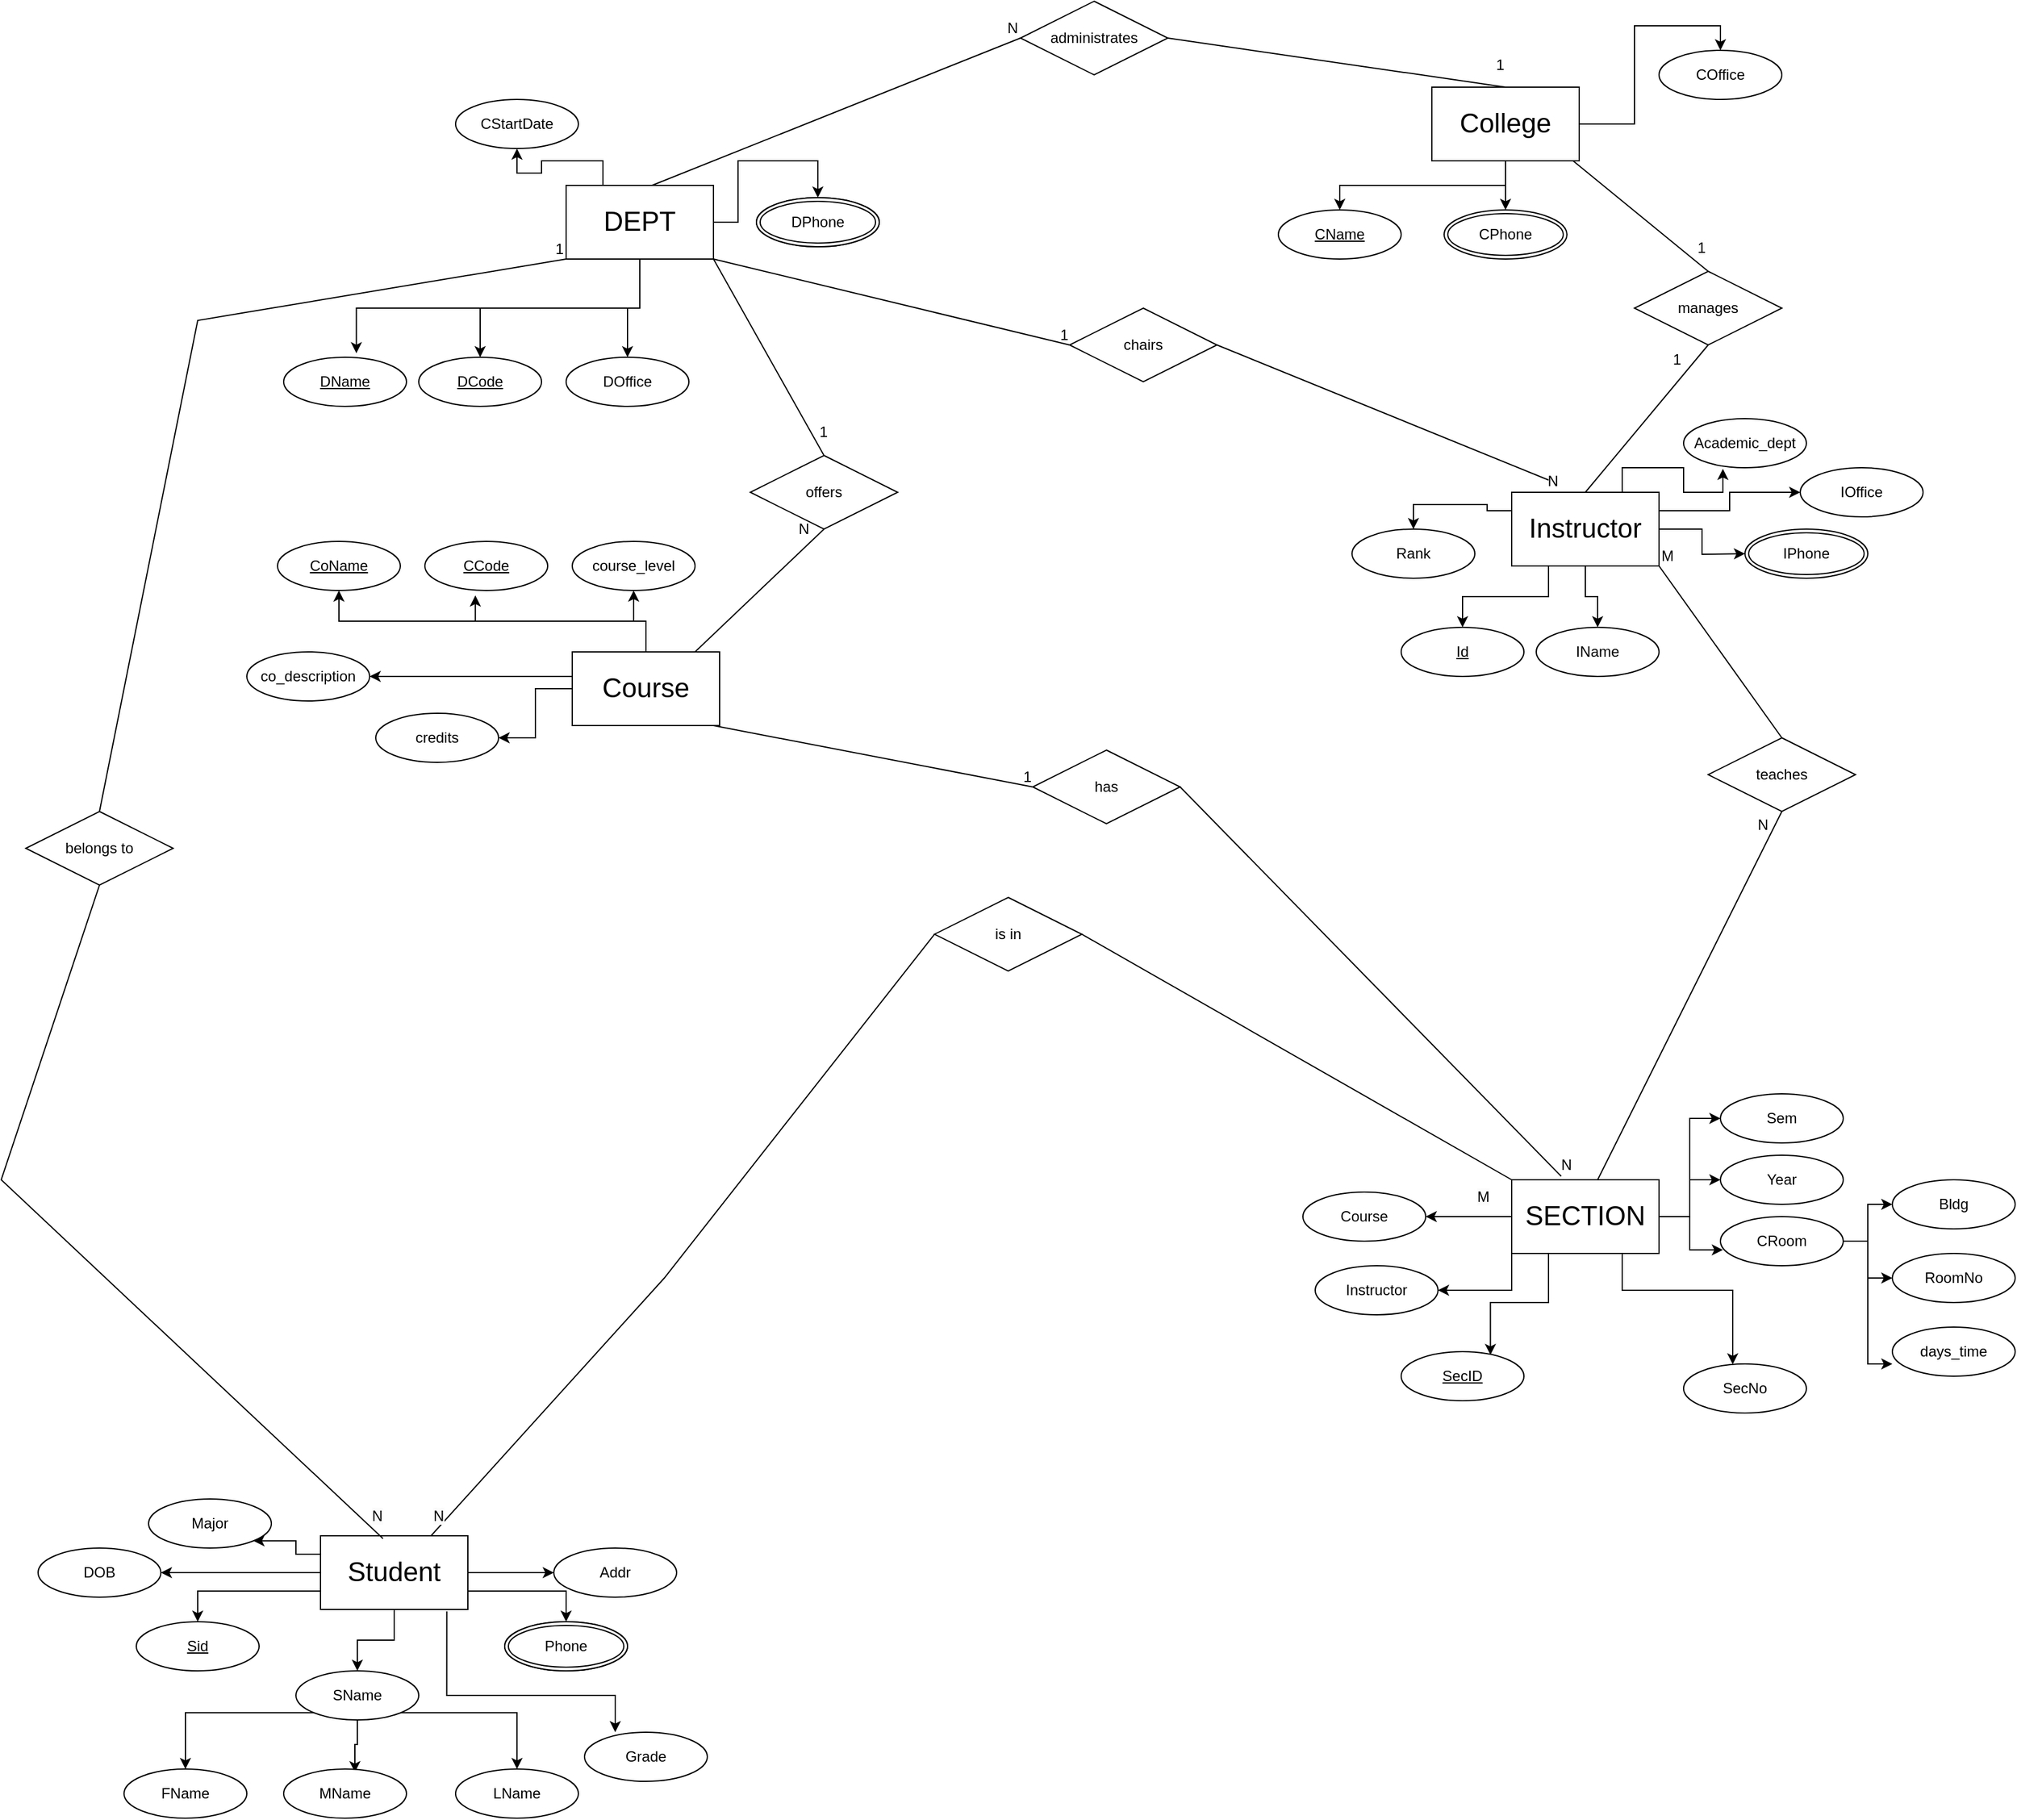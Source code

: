 <mxfile version="22.0.5" type="device">
  <diagram name="Page-1" id="1sCxNfkRgLp5GasYnqdI">
    <mxGraphModel dx="1900" dy="566" grid="1" gridSize="10" guides="1" tooltips="1" connect="1" arrows="1" fold="1" page="1" pageScale="1" pageWidth="850" pageHeight="1100" math="0" shadow="0">
      <root>
        <mxCell id="0" />
        <mxCell id="1" parent="0" />
        <mxCell id="N1AoPjTzyeSgPw1yG3DF-58" style="edgeStyle=orthogonalEdgeStyle;rounded=0;orthogonalLoop=1;jettySize=auto;html=1;exitX=0.5;exitY=1;exitDx=0;exitDy=0;entryX=0.5;entryY=0;entryDx=0;entryDy=0;" parent="1" source="N1AoPjTzyeSgPw1yG3DF-1" target="N1AoPjTzyeSgPw1yG3DF-3" edge="1">
          <mxGeometry relative="1" as="geometry" />
        </mxCell>
        <mxCell id="N1AoPjTzyeSgPw1yG3DF-59" style="edgeStyle=orthogonalEdgeStyle;rounded=0;orthogonalLoop=1;jettySize=auto;html=1;exitX=0.5;exitY=1;exitDx=0;exitDy=0;entryX=0.5;entryY=0;entryDx=0;entryDy=0;" parent="1" source="N1AoPjTzyeSgPw1yG3DF-1" target="N1AoPjTzyeSgPw1yG3DF-108" edge="1">
          <mxGeometry relative="1" as="geometry">
            <mxPoint x="1005" y="200" as="targetPoint" />
          </mxGeometry>
        </mxCell>
        <mxCell id="N1AoPjTzyeSgPw1yG3DF-61" style="edgeStyle=orthogonalEdgeStyle;rounded=0;orthogonalLoop=1;jettySize=auto;html=1;exitX=1;exitY=0.5;exitDx=0;exitDy=0;entryX=0.5;entryY=0;entryDx=0;entryDy=0;" parent="1" source="N1AoPjTzyeSgPw1yG3DF-1" target="N1AoPjTzyeSgPw1yG3DF-15" edge="1">
          <mxGeometry relative="1" as="geometry">
            <Array as="points">
              <mxPoint x="1040" y="140" />
              <mxPoint x="1040" y="60" />
              <mxPoint x="1110" y="60" />
            </Array>
          </mxGeometry>
        </mxCell>
        <mxCell id="N1AoPjTzyeSgPw1yG3DF-1" value="College" style="whiteSpace=wrap;html=1;align=center;fontSize=22;" parent="1" vertex="1">
          <mxGeometry x="875" y="110" width="120" height="60" as="geometry" />
        </mxCell>
        <mxCell id="N1AoPjTzyeSgPw1yG3DF-2" value="DOffice" style="ellipse;whiteSpace=wrap;html=1;align=center;" parent="1" vertex="1">
          <mxGeometry x="170" y="330" width="100" height="40" as="geometry" />
        </mxCell>
        <mxCell id="N1AoPjTzyeSgPw1yG3DF-3" value="CName" style="ellipse;whiteSpace=wrap;html=1;align=center;fontStyle=4;" parent="1" vertex="1">
          <mxGeometry x="750" y="210" width="100" height="40" as="geometry" />
        </mxCell>
        <mxCell id="N1AoPjTzyeSgPw1yG3DF-62" style="edgeStyle=orthogonalEdgeStyle;rounded=0;orthogonalLoop=1;jettySize=auto;html=1;exitX=0.5;exitY=1;exitDx=0;exitDy=0;entryX=0.592;entryY=-0.08;entryDx=0;entryDy=0;entryPerimeter=0;" parent="1" source="N1AoPjTzyeSgPw1yG3DF-6" target="N1AoPjTzyeSgPw1yG3DF-12" edge="1">
          <mxGeometry relative="1" as="geometry" />
        </mxCell>
        <mxCell id="N1AoPjTzyeSgPw1yG3DF-63" style="edgeStyle=orthogonalEdgeStyle;rounded=0;orthogonalLoop=1;jettySize=auto;html=1;exitX=0.5;exitY=1;exitDx=0;exitDy=0;" parent="1" source="N1AoPjTzyeSgPw1yG3DF-6" target="N1AoPjTzyeSgPw1yG3DF-13" edge="1">
          <mxGeometry relative="1" as="geometry" />
        </mxCell>
        <mxCell id="N1AoPjTzyeSgPw1yG3DF-64" style="edgeStyle=orthogonalEdgeStyle;rounded=0;orthogonalLoop=1;jettySize=auto;html=1;exitX=0.5;exitY=1;exitDx=0;exitDy=0;entryX=0.5;entryY=0;entryDx=0;entryDy=0;" parent="1" source="N1AoPjTzyeSgPw1yG3DF-6" target="N1AoPjTzyeSgPw1yG3DF-2" edge="1">
          <mxGeometry relative="1" as="geometry" />
        </mxCell>
        <mxCell id="N1AoPjTzyeSgPw1yG3DF-65" style="edgeStyle=orthogonalEdgeStyle;rounded=0;orthogonalLoop=1;jettySize=auto;html=1;exitX=1;exitY=0.5;exitDx=0;exitDy=0;entryX=0.5;entryY=0;entryDx=0;entryDy=0;" parent="1" source="N1AoPjTzyeSgPw1yG3DF-6" target="N1AoPjTzyeSgPw1yG3DF-16" edge="1">
          <mxGeometry relative="1" as="geometry" />
        </mxCell>
        <mxCell id="JeFLkxW8kUvGWkul8O0t-1" style="edgeStyle=orthogonalEdgeStyle;rounded=0;orthogonalLoop=1;jettySize=auto;html=1;exitX=0.25;exitY=0;exitDx=0;exitDy=0;entryX=0.5;entryY=1;entryDx=0;entryDy=0;" parent="1" source="N1AoPjTzyeSgPw1yG3DF-6" target="N1AoPjTzyeSgPw1yG3DF-18" edge="1">
          <mxGeometry relative="1" as="geometry" />
        </mxCell>
        <mxCell id="N1AoPjTzyeSgPw1yG3DF-6" value="DEPT" style="whiteSpace=wrap;html=1;align=center;fontSize=22;" parent="1" vertex="1">
          <mxGeometry x="170" y="190" width="120" height="60" as="geometry" />
        </mxCell>
        <mxCell id="N1AoPjTzyeSgPw1yG3DF-12" value="DName" style="ellipse;whiteSpace=wrap;html=1;align=center;fontStyle=4;" parent="1" vertex="1">
          <mxGeometry x="-60" y="330" width="100" height="40" as="geometry" />
        </mxCell>
        <mxCell id="N1AoPjTzyeSgPw1yG3DF-13" value="DCode" style="ellipse;whiteSpace=wrap;html=1;align=center;fontStyle=4;" parent="1" vertex="1">
          <mxGeometry x="50" y="330" width="100" height="40" as="geometry" />
        </mxCell>
        <mxCell id="N1AoPjTzyeSgPw1yG3DF-15" value="COffice" style="ellipse;whiteSpace=wrap;html=1;align=center;" parent="1" vertex="1">
          <mxGeometry x="1060" y="80" width="100" height="40" as="geometry" />
        </mxCell>
        <mxCell id="N1AoPjTzyeSgPw1yG3DF-16" value="DPhone" style="ellipse;whiteSpace=wrap;html=1;align=center;" parent="1" vertex="1">
          <mxGeometry x="325" y="200" width="100" height="40" as="geometry" />
        </mxCell>
        <mxCell id="N1AoPjTzyeSgPw1yG3DF-18" value="CStartDate" style="ellipse;whiteSpace=wrap;html=1;align=center;" parent="1" vertex="1">
          <mxGeometry x="80" y="120" width="100" height="40" as="geometry" />
        </mxCell>
        <mxCell id="N1AoPjTzyeSgPw1yG3DF-70" value="" style="edgeStyle=orthogonalEdgeStyle;rounded=0;orthogonalLoop=1;jettySize=auto;html=1;" parent="1" source="N1AoPjTzyeSgPw1yG3DF-20" target="N1AoPjTzyeSgPw1yG3DF-25" edge="1">
          <mxGeometry relative="1" as="geometry" />
        </mxCell>
        <mxCell id="JeFLkxW8kUvGWkul8O0t-18" style="edgeStyle=orthogonalEdgeStyle;rounded=0;orthogonalLoop=1;jettySize=auto;html=1;exitX=0.5;exitY=0;exitDx=0;exitDy=0;entryX=0.411;entryY=1.1;entryDx=0;entryDy=0;entryPerimeter=0;" parent="1" source="N1AoPjTzyeSgPw1yG3DF-20" target="N1AoPjTzyeSgPw1yG3DF-22" edge="1">
          <mxGeometry relative="1" as="geometry">
            <Array as="points">
              <mxPoint x="235" y="545" />
              <mxPoint x="96" y="545" />
            </Array>
          </mxGeometry>
        </mxCell>
        <mxCell id="JeFLkxW8kUvGWkul8O0t-19" style="edgeStyle=orthogonalEdgeStyle;rounded=0;orthogonalLoop=1;jettySize=auto;html=1;exitX=0.5;exitY=0;exitDx=0;exitDy=0;entryX=0.5;entryY=1;entryDx=0;entryDy=0;" parent="1" source="N1AoPjTzyeSgPw1yG3DF-20" target="N1AoPjTzyeSgPw1yG3DF-23" edge="1">
          <mxGeometry relative="1" as="geometry" />
        </mxCell>
        <mxCell id="JeFLkxW8kUvGWkul8O0t-20" style="edgeStyle=orthogonalEdgeStyle;rounded=0;orthogonalLoop=1;jettySize=auto;html=1;exitX=0.5;exitY=0;exitDx=0;exitDy=0;entryX=0.5;entryY=1;entryDx=0;entryDy=0;" parent="1" source="N1AoPjTzyeSgPw1yG3DF-20" target="N1AoPjTzyeSgPw1yG3DF-21" edge="1">
          <mxGeometry relative="1" as="geometry" />
        </mxCell>
        <mxCell id="JeFLkxW8kUvGWkul8O0t-26" style="edgeStyle=orthogonalEdgeStyle;rounded=0;orthogonalLoop=1;jettySize=auto;html=1;exitX=0;exitY=0;exitDx=0;exitDy=0;" parent="1" source="N1AoPjTzyeSgPw1yG3DF-20" target="N1AoPjTzyeSgPw1yG3DF-24" edge="1">
          <mxGeometry relative="1" as="geometry">
            <Array as="points">
              <mxPoint x="175" y="590" />
            </Array>
          </mxGeometry>
        </mxCell>
        <mxCell id="N1AoPjTzyeSgPw1yG3DF-20" value="Course" style="whiteSpace=wrap;html=1;align=center;fontSize=22;" parent="1" vertex="1">
          <mxGeometry x="175" y="570" width="120" height="60" as="geometry" />
        </mxCell>
        <mxCell id="N1AoPjTzyeSgPw1yG3DF-21" value="CoName" style="ellipse;whiteSpace=wrap;html=1;align=center;fontStyle=4;" parent="1" vertex="1">
          <mxGeometry x="-65" y="480" width="100" height="40" as="geometry" />
        </mxCell>
        <mxCell id="N1AoPjTzyeSgPw1yG3DF-22" value="CCode" style="ellipse;whiteSpace=wrap;html=1;align=center;fontStyle=4;" parent="1" vertex="1">
          <mxGeometry x="55" y="480" width="100" height="40" as="geometry" />
        </mxCell>
        <mxCell id="N1AoPjTzyeSgPw1yG3DF-23" value="course_level" style="ellipse;whiteSpace=wrap;html=1;align=center;" parent="1" vertex="1">
          <mxGeometry x="175" y="480" width="100" height="40" as="geometry" />
        </mxCell>
        <mxCell id="N1AoPjTzyeSgPw1yG3DF-24" value="co_description" style="ellipse;whiteSpace=wrap;html=1;align=center;" parent="1" vertex="1">
          <mxGeometry x="-90" y="570" width="100" height="40" as="geometry" />
        </mxCell>
        <mxCell id="N1AoPjTzyeSgPw1yG3DF-25" value="credits" style="ellipse;whiteSpace=wrap;html=1;align=center;" parent="1" vertex="1">
          <mxGeometry x="15" y="620" width="100" height="40" as="geometry" />
        </mxCell>
        <mxCell id="N1AoPjTzyeSgPw1yG3DF-75" value="" style="edgeStyle=orthogonalEdgeStyle;rounded=0;orthogonalLoop=1;jettySize=auto;html=1;" parent="1" source="N1AoPjTzyeSgPw1yG3DF-27" target="N1AoPjTzyeSgPw1yG3DF-30" edge="1">
          <mxGeometry relative="1" as="geometry" />
        </mxCell>
        <mxCell id="N1AoPjTzyeSgPw1yG3DF-77" style="edgeStyle=orthogonalEdgeStyle;rounded=0;orthogonalLoop=1;jettySize=auto;html=1;exitX=1;exitY=0.5;exitDx=0;exitDy=0;" parent="1" source="N1AoPjTzyeSgPw1yG3DF-27" edge="1">
          <mxGeometry relative="1" as="geometry">
            <mxPoint x="1130" y="490" as="targetPoint" />
          </mxGeometry>
        </mxCell>
        <mxCell id="N1AoPjTzyeSgPw1yG3DF-78" style="edgeStyle=orthogonalEdgeStyle;rounded=0;orthogonalLoop=1;jettySize=auto;html=1;exitX=0.75;exitY=0;exitDx=0;exitDy=0;entryX=0.32;entryY=1.022;entryDx=0;entryDy=0;entryPerimeter=0;" parent="1" source="N1AoPjTzyeSgPw1yG3DF-27" target="N1AoPjTzyeSgPw1yG3DF-34" edge="1">
          <mxGeometry relative="1" as="geometry" />
        </mxCell>
        <mxCell id="N1AoPjTzyeSgPw1yG3DF-79" style="edgeStyle=orthogonalEdgeStyle;rounded=0;orthogonalLoop=1;jettySize=auto;html=1;exitX=0.25;exitY=1;exitDx=0;exitDy=0;" parent="1" source="N1AoPjTzyeSgPw1yG3DF-27" target="N1AoPjTzyeSgPw1yG3DF-28" edge="1">
          <mxGeometry relative="1" as="geometry" />
        </mxCell>
        <mxCell id="N1AoPjTzyeSgPw1yG3DF-80" style="edgeStyle=orthogonalEdgeStyle;rounded=0;orthogonalLoop=1;jettySize=auto;html=1;exitX=0;exitY=0.25;exitDx=0;exitDy=0;entryX=0.5;entryY=0;entryDx=0;entryDy=0;" parent="1" source="N1AoPjTzyeSgPw1yG3DF-27" target="N1AoPjTzyeSgPw1yG3DF-33" edge="1">
          <mxGeometry relative="1" as="geometry" />
        </mxCell>
        <mxCell id="JeFLkxW8kUvGWkul8O0t-46" style="edgeStyle=orthogonalEdgeStyle;rounded=0;orthogonalLoop=1;jettySize=auto;html=1;exitX=1;exitY=0.25;exitDx=0;exitDy=0;entryX=0;entryY=0.5;entryDx=0;entryDy=0;" parent="1" source="N1AoPjTzyeSgPw1yG3DF-27" target="N1AoPjTzyeSgPw1yG3DF-31" edge="1">
          <mxGeometry relative="1" as="geometry" />
        </mxCell>
        <mxCell id="JeFLkxW8kUvGWkul8O0t-53" style="edgeStyle=orthogonalEdgeStyle;rounded=0;orthogonalLoop=1;jettySize=auto;html=1;exitX=0.5;exitY=0;exitDx=0;exitDy=0;" parent="1" source="N1AoPjTzyeSgPw1yG3DF-27" edge="1">
          <mxGeometry relative="1" as="geometry">
            <mxPoint x="999.706" y="439.824" as="targetPoint" />
          </mxGeometry>
        </mxCell>
        <mxCell id="N1AoPjTzyeSgPw1yG3DF-27" value="Instructor" style="whiteSpace=wrap;html=1;align=center;fontSize=22;" parent="1" vertex="1">
          <mxGeometry x="940" y="440" width="120" height="60" as="geometry" />
        </mxCell>
        <mxCell id="N1AoPjTzyeSgPw1yG3DF-28" value="Id" style="ellipse;whiteSpace=wrap;html=1;align=center;fontStyle=4;" parent="1" vertex="1">
          <mxGeometry x="850" y="550" width="100" height="40" as="geometry" />
        </mxCell>
        <mxCell id="N1AoPjTzyeSgPw1yG3DF-30" value="IName" style="ellipse;whiteSpace=wrap;html=1;align=center;" parent="1" vertex="1">
          <mxGeometry x="960" y="550" width="100" height="40" as="geometry" />
        </mxCell>
        <mxCell id="N1AoPjTzyeSgPw1yG3DF-31" value="IOffice" style="ellipse;whiteSpace=wrap;html=1;align=center;" parent="1" vertex="1">
          <mxGeometry x="1175" y="420" width="100" height="40" as="geometry" />
        </mxCell>
        <mxCell id="N1AoPjTzyeSgPw1yG3DF-33" value="Rank" style="ellipse;whiteSpace=wrap;html=1;align=center;" parent="1" vertex="1">
          <mxGeometry x="810" y="470" width="100" height="40" as="geometry" />
        </mxCell>
        <mxCell id="N1AoPjTzyeSgPw1yG3DF-34" value="Academic_dept" style="ellipse;whiteSpace=wrap;html=1;align=center;" parent="1" vertex="1">
          <mxGeometry x="1080" y="380" width="100" height="40" as="geometry" />
        </mxCell>
        <mxCell id="N1AoPjTzyeSgPw1yG3DF-81" style="edgeStyle=orthogonalEdgeStyle;rounded=0;orthogonalLoop=1;jettySize=auto;html=1;exitX=0.5;exitY=1;exitDx=0;exitDy=0;" parent="1" source="N1AoPjTzyeSgPw1yG3DF-35" target="N1AoPjTzyeSgPw1yG3DF-36" edge="1">
          <mxGeometry relative="1" as="geometry" />
        </mxCell>
        <mxCell id="N1AoPjTzyeSgPw1yG3DF-85" style="edgeStyle=orthogonalEdgeStyle;rounded=0;orthogonalLoop=1;jettySize=auto;html=1;exitX=0;exitY=0.75;exitDx=0;exitDy=0;entryX=0.5;entryY=0;entryDx=0;entryDy=0;" parent="1" source="N1AoPjTzyeSgPw1yG3DF-35" target="N1AoPjTzyeSgPw1yG3DF-40" edge="1">
          <mxGeometry relative="1" as="geometry" />
        </mxCell>
        <mxCell id="N1AoPjTzyeSgPw1yG3DF-86" style="edgeStyle=orthogonalEdgeStyle;rounded=0;orthogonalLoop=1;jettySize=auto;html=1;exitX=1;exitY=0.5;exitDx=0;exitDy=0;" parent="1" source="N1AoPjTzyeSgPw1yG3DF-35" target="N1AoPjTzyeSgPw1yG3DF-41" edge="1">
          <mxGeometry relative="1" as="geometry" />
        </mxCell>
        <mxCell id="N1AoPjTzyeSgPw1yG3DF-87" style="edgeStyle=orthogonalEdgeStyle;rounded=0;orthogonalLoop=1;jettySize=auto;html=1;exitX=1;exitY=0.75;exitDx=0;exitDy=0;" parent="1" source="N1AoPjTzyeSgPw1yG3DF-35" target="N1AoPjTzyeSgPw1yG3DF-42" edge="1">
          <mxGeometry relative="1" as="geometry" />
        </mxCell>
        <mxCell id="N1AoPjTzyeSgPw1yG3DF-90" style="edgeStyle=orthogonalEdgeStyle;rounded=0;orthogonalLoop=1;jettySize=auto;html=1;exitX=0;exitY=0.25;exitDx=0;exitDy=0;entryX=1;entryY=1;entryDx=0;entryDy=0;" parent="1" source="N1AoPjTzyeSgPw1yG3DF-35" target="N1AoPjTzyeSgPw1yG3DF-43" edge="1">
          <mxGeometry relative="1" as="geometry" />
        </mxCell>
        <mxCell id="JeFLkxW8kUvGWkul8O0t-33" style="edgeStyle=orthogonalEdgeStyle;rounded=0;orthogonalLoop=1;jettySize=auto;html=1;exitX=0;exitY=0.5;exitDx=0;exitDy=0;entryX=1;entryY=0.5;entryDx=0;entryDy=0;" parent="1" source="N1AoPjTzyeSgPw1yG3DF-35" target="N1AoPjTzyeSgPw1yG3DF-44" edge="1">
          <mxGeometry relative="1" as="geometry" />
        </mxCell>
        <mxCell id="N1AoPjTzyeSgPw1yG3DF-35" value="Student" style="whiteSpace=wrap;html=1;align=center;fontSize=22;" parent="1" vertex="1">
          <mxGeometry x="-30" y="1290" width="120" height="60" as="geometry" />
        </mxCell>
        <mxCell id="N1AoPjTzyeSgPw1yG3DF-82" style="edgeStyle=orthogonalEdgeStyle;rounded=0;orthogonalLoop=1;jettySize=auto;html=1;exitX=0.5;exitY=1;exitDx=0;exitDy=0;entryX=0.58;entryY=0.065;entryDx=0;entryDy=0;entryPerimeter=0;" parent="1" source="N1AoPjTzyeSgPw1yG3DF-36" target="N1AoPjTzyeSgPw1yG3DF-38" edge="1">
          <mxGeometry relative="1" as="geometry" />
        </mxCell>
        <mxCell id="N1AoPjTzyeSgPw1yG3DF-83" style="edgeStyle=orthogonalEdgeStyle;rounded=0;orthogonalLoop=1;jettySize=auto;html=1;exitX=1;exitY=1;exitDx=0;exitDy=0;" parent="1" source="N1AoPjTzyeSgPw1yG3DF-36" target="N1AoPjTzyeSgPw1yG3DF-37" edge="1">
          <mxGeometry relative="1" as="geometry" />
        </mxCell>
        <mxCell id="N1AoPjTzyeSgPw1yG3DF-84" style="edgeStyle=orthogonalEdgeStyle;rounded=0;orthogonalLoop=1;jettySize=auto;html=1;exitX=0;exitY=1;exitDx=0;exitDy=0;entryX=0.5;entryY=0;entryDx=0;entryDy=0;" parent="1" source="N1AoPjTzyeSgPw1yG3DF-36" target="N1AoPjTzyeSgPw1yG3DF-39" edge="1">
          <mxGeometry relative="1" as="geometry" />
        </mxCell>
        <mxCell id="N1AoPjTzyeSgPw1yG3DF-36" value="SName" style="ellipse;whiteSpace=wrap;html=1;align=center;" parent="1" vertex="1">
          <mxGeometry x="-50" y="1400" width="100" height="40" as="geometry" />
        </mxCell>
        <mxCell id="N1AoPjTzyeSgPw1yG3DF-37" value="LName" style="ellipse;whiteSpace=wrap;html=1;align=center;" parent="1" vertex="1">
          <mxGeometry x="80" y="1480" width="100" height="40" as="geometry" />
        </mxCell>
        <mxCell id="N1AoPjTzyeSgPw1yG3DF-38" value="MName" style="ellipse;whiteSpace=wrap;html=1;align=center;" parent="1" vertex="1">
          <mxGeometry x="-60" y="1480" width="100" height="40" as="geometry" />
        </mxCell>
        <mxCell id="N1AoPjTzyeSgPw1yG3DF-39" value="FName" style="ellipse;whiteSpace=wrap;html=1;align=center;" parent="1" vertex="1">
          <mxGeometry x="-190" y="1480" width="100" height="40" as="geometry" />
        </mxCell>
        <mxCell id="N1AoPjTzyeSgPw1yG3DF-40" value="Sid" style="ellipse;whiteSpace=wrap;html=1;align=center;fontStyle=4;" parent="1" vertex="1">
          <mxGeometry x="-180" y="1360" width="100" height="40" as="geometry" />
        </mxCell>
        <mxCell id="N1AoPjTzyeSgPw1yG3DF-41" value="Addr" style="ellipse;whiteSpace=wrap;html=1;align=center;" parent="1" vertex="1">
          <mxGeometry x="160" y="1300" width="100" height="40" as="geometry" />
        </mxCell>
        <mxCell id="N1AoPjTzyeSgPw1yG3DF-42" value="phone" style="ellipse;whiteSpace=wrap;html=1;align=center;" parent="1" vertex="1">
          <mxGeometry x="120" y="1360" width="100" height="40" as="geometry" />
        </mxCell>
        <mxCell id="N1AoPjTzyeSgPw1yG3DF-43" value="Major" style="ellipse;whiteSpace=wrap;html=1;align=center;" parent="1" vertex="1">
          <mxGeometry x="-170" y="1260" width="100" height="40" as="geometry" />
        </mxCell>
        <mxCell id="N1AoPjTzyeSgPw1yG3DF-44" value="DOB" style="ellipse;whiteSpace=wrap;html=1;align=center;" parent="1" vertex="1">
          <mxGeometry x="-260" y="1300" width="100" height="40" as="geometry" />
        </mxCell>
        <mxCell id="N1AoPjTzyeSgPw1yG3DF-91" style="edgeStyle=orthogonalEdgeStyle;rounded=0;orthogonalLoop=1;jettySize=auto;html=1;exitX=0;exitY=0.5;exitDx=0;exitDy=0;entryX=1;entryY=0.5;entryDx=0;entryDy=0;" parent="1" source="N1AoPjTzyeSgPw1yG3DF-46" target="N1AoPjTzyeSgPw1yG3DF-47" edge="1">
          <mxGeometry relative="1" as="geometry" />
        </mxCell>
        <mxCell id="N1AoPjTzyeSgPw1yG3DF-92" style="edgeStyle=orthogonalEdgeStyle;rounded=0;orthogonalLoop=1;jettySize=auto;html=1;exitX=0;exitY=1;exitDx=0;exitDy=0;entryX=1;entryY=0.5;entryDx=0;entryDy=0;" parent="1" source="N1AoPjTzyeSgPw1yG3DF-46" target="N1AoPjTzyeSgPw1yG3DF-48" edge="1">
          <mxGeometry relative="1" as="geometry" />
        </mxCell>
        <mxCell id="N1AoPjTzyeSgPw1yG3DF-93" style="edgeStyle=orthogonalEdgeStyle;rounded=0;orthogonalLoop=1;jettySize=auto;html=1;exitX=0.5;exitY=1;exitDx=0;exitDy=0;entryX=0.727;entryY=0.067;entryDx=0;entryDy=0;entryPerimeter=0;" parent="1" source="N1AoPjTzyeSgPw1yG3DF-46" target="N1AoPjTzyeSgPw1yG3DF-51" edge="1">
          <mxGeometry relative="1" as="geometry">
            <Array as="points">
              <mxPoint x="970" y="1060" />
              <mxPoint x="970" y="1100" />
              <mxPoint x="923" y="1100" />
            </Array>
          </mxGeometry>
        </mxCell>
        <mxCell id="N1AoPjTzyeSgPw1yG3DF-94" style="edgeStyle=orthogonalEdgeStyle;rounded=0;orthogonalLoop=1;jettySize=auto;html=1;exitX=0.75;exitY=1;exitDx=0;exitDy=0;" parent="1" source="N1AoPjTzyeSgPw1yG3DF-46" target="N1AoPjTzyeSgPw1yG3DF-50" edge="1">
          <mxGeometry relative="1" as="geometry">
            <Array as="points">
              <mxPoint x="1030" y="1090" />
              <mxPoint x="1120" y="1090" />
            </Array>
          </mxGeometry>
        </mxCell>
        <mxCell id="N1AoPjTzyeSgPw1yG3DF-95" style="edgeStyle=orthogonalEdgeStyle;rounded=0;orthogonalLoop=1;jettySize=auto;html=1;exitX=1;exitY=0.5;exitDx=0;exitDy=0;entryX=0;entryY=0.5;entryDx=0;entryDy=0;" parent="1" source="N1AoPjTzyeSgPw1yG3DF-46" target="N1AoPjTzyeSgPw1yG3DF-56" edge="1">
          <mxGeometry relative="1" as="geometry" />
        </mxCell>
        <mxCell id="N1AoPjTzyeSgPw1yG3DF-96" style="edgeStyle=orthogonalEdgeStyle;rounded=0;orthogonalLoop=1;jettySize=auto;html=1;exitX=1;exitY=0.5;exitDx=0;exitDy=0;entryX=0;entryY=0.5;entryDx=0;entryDy=0;" parent="1" source="N1AoPjTzyeSgPw1yG3DF-46" target="N1AoPjTzyeSgPw1yG3DF-55" edge="1">
          <mxGeometry relative="1" as="geometry" />
        </mxCell>
        <mxCell id="N1AoPjTzyeSgPw1yG3DF-97" style="edgeStyle=orthogonalEdgeStyle;rounded=0;orthogonalLoop=1;jettySize=auto;html=1;exitX=1;exitY=0.5;exitDx=0;exitDy=0;entryX=0.02;entryY=0.678;entryDx=0;entryDy=0;entryPerimeter=0;" parent="1" source="N1AoPjTzyeSgPw1yG3DF-46" target="N1AoPjTzyeSgPw1yG3DF-54" edge="1">
          <mxGeometry relative="1" as="geometry" />
        </mxCell>
        <mxCell id="N1AoPjTzyeSgPw1yG3DF-46" value="SECTION" style="whiteSpace=wrap;html=1;align=center;fontSize=22;" parent="1" vertex="1">
          <mxGeometry x="940" y="1000" width="120" height="60" as="geometry" />
        </mxCell>
        <mxCell id="N1AoPjTzyeSgPw1yG3DF-47" value="Course" style="ellipse;whiteSpace=wrap;html=1;align=center;" parent="1" vertex="1">
          <mxGeometry x="770" y="1010" width="100" height="40" as="geometry" />
        </mxCell>
        <mxCell id="N1AoPjTzyeSgPw1yG3DF-48" value="Instructor" style="ellipse;whiteSpace=wrap;html=1;align=center;" parent="1" vertex="1">
          <mxGeometry x="780" y="1070" width="100" height="40" as="geometry" />
        </mxCell>
        <mxCell id="N1AoPjTzyeSgPw1yG3DF-50" value="SecNo" style="ellipse;whiteSpace=wrap;html=1;align=center;" parent="1" vertex="1">
          <mxGeometry x="1080" y="1150" width="100" height="40" as="geometry" />
        </mxCell>
        <mxCell id="N1AoPjTzyeSgPw1yG3DF-51" value="SecID" style="ellipse;whiteSpace=wrap;html=1;align=center;fontStyle=4;" parent="1" vertex="1">
          <mxGeometry x="850" y="1140" width="100" height="40" as="geometry" />
        </mxCell>
        <mxCell id="N1AoPjTzyeSgPw1yG3DF-52" value="RoomNo" style="ellipse;whiteSpace=wrap;html=1;align=center;" parent="1" vertex="1">
          <mxGeometry x="1250" y="1060" width="100" height="40" as="geometry" />
        </mxCell>
        <mxCell id="N1AoPjTzyeSgPw1yG3DF-53" value="Bldg" style="ellipse;whiteSpace=wrap;html=1;align=center;" parent="1" vertex="1">
          <mxGeometry x="1250" y="1000" width="100" height="40" as="geometry" />
        </mxCell>
        <mxCell id="N1AoPjTzyeSgPw1yG3DF-98" style="edgeStyle=orthogonalEdgeStyle;rounded=0;orthogonalLoop=1;jettySize=auto;html=1;exitX=1;exitY=0.5;exitDx=0;exitDy=0;entryX=0;entryY=0.5;entryDx=0;entryDy=0;" parent="1" source="N1AoPjTzyeSgPw1yG3DF-54" target="N1AoPjTzyeSgPw1yG3DF-53" edge="1">
          <mxGeometry relative="1" as="geometry" />
        </mxCell>
        <mxCell id="N1AoPjTzyeSgPw1yG3DF-99" style="edgeStyle=orthogonalEdgeStyle;rounded=0;orthogonalLoop=1;jettySize=auto;html=1;exitX=1;exitY=0.5;exitDx=0;exitDy=0;" parent="1" source="N1AoPjTzyeSgPw1yG3DF-54" target="N1AoPjTzyeSgPw1yG3DF-52" edge="1">
          <mxGeometry relative="1" as="geometry" />
        </mxCell>
        <mxCell id="N1AoPjTzyeSgPw1yG3DF-100" style="edgeStyle=orthogonalEdgeStyle;rounded=0;orthogonalLoop=1;jettySize=auto;html=1;exitX=1;exitY=0.5;exitDx=0;exitDy=0;entryX=0;entryY=0.75;entryDx=0;entryDy=0;entryPerimeter=0;" parent="1" source="N1AoPjTzyeSgPw1yG3DF-54" target="N1AoPjTzyeSgPw1yG3DF-57" edge="1">
          <mxGeometry relative="1" as="geometry" />
        </mxCell>
        <mxCell id="N1AoPjTzyeSgPw1yG3DF-54" value="CRoom" style="ellipse;whiteSpace=wrap;html=1;align=center;" parent="1" vertex="1">
          <mxGeometry x="1110" y="1030" width="100" height="40" as="geometry" />
        </mxCell>
        <mxCell id="N1AoPjTzyeSgPw1yG3DF-55" value="Year" style="ellipse;whiteSpace=wrap;html=1;align=center;" parent="1" vertex="1">
          <mxGeometry x="1110" y="980" width="100" height="40" as="geometry" />
        </mxCell>
        <mxCell id="N1AoPjTzyeSgPw1yG3DF-56" value="Sem" style="ellipse;whiteSpace=wrap;html=1;align=center;" parent="1" vertex="1">
          <mxGeometry x="1110" y="930" width="100" height="40" as="geometry" />
        </mxCell>
        <mxCell id="N1AoPjTzyeSgPw1yG3DF-57" value="days_time" style="ellipse;whiteSpace=wrap;html=1;align=center;" parent="1" vertex="1">
          <mxGeometry x="1250" y="1120" width="100" height="40" as="geometry" />
        </mxCell>
        <mxCell id="N1AoPjTzyeSgPw1yG3DF-108" value="CPhone" style="ellipse;shape=doubleEllipse;margin=3;whiteSpace=wrap;html=1;align=center;" parent="1" vertex="1">
          <mxGeometry x="885" y="210" width="100" height="40" as="geometry" />
        </mxCell>
        <mxCell id="N1AoPjTzyeSgPw1yG3DF-109" value="IPhone" style="ellipse;shape=doubleEllipse;margin=3;whiteSpace=wrap;html=1;align=center;" parent="1" vertex="1">
          <mxGeometry x="1130" y="470" width="100" height="40" as="geometry" />
        </mxCell>
        <mxCell id="N1AoPjTzyeSgPw1yG3DF-110" value="DPhone" style="ellipse;shape=doubleEllipse;margin=3;whiteSpace=wrap;html=1;align=center;" parent="1" vertex="1">
          <mxGeometry x="325" y="200" width="100" height="40" as="geometry" />
        </mxCell>
        <mxCell id="N1AoPjTzyeSgPw1yG3DF-111" value="Phone" style="ellipse;shape=doubleEllipse;margin=3;whiteSpace=wrap;html=1;align=center;" parent="1" vertex="1">
          <mxGeometry x="120" y="1360" width="100" height="40" as="geometry" />
        </mxCell>
        <mxCell id="JeFLkxW8kUvGWkul8O0t-2" value="administrates" style="shape=rhombus;perimeter=rhombusPerimeter;whiteSpace=wrap;html=1;align=center;" parent="1" vertex="1">
          <mxGeometry x="540" y="40" width="120" height="60" as="geometry" />
        </mxCell>
        <mxCell id="JeFLkxW8kUvGWkul8O0t-9" value="" style="endArrow=none;html=1;rounded=0;entryX=0;entryY=0.5;entryDx=0;entryDy=0;" parent="1" target="JeFLkxW8kUvGWkul8O0t-2" edge="1">
          <mxGeometry relative="1" as="geometry">
            <mxPoint x="240" y="190" as="sourcePoint" />
            <mxPoint x="400" y="190" as="targetPoint" />
          </mxGeometry>
        </mxCell>
        <mxCell id="JeFLkxW8kUvGWkul8O0t-10" value="N" style="resizable=0;html=1;whiteSpace=wrap;align=right;verticalAlign=bottom;" parent="JeFLkxW8kUvGWkul8O0t-9" connectable="0" vertex="1">
          <mxGeometry x="1" relative="1" as="geometry" />
        </mxCell>
        <mxCell id="JeFLkxW8kUvGWkul8O0t-11" value="" style="endArrow=none;html=1;rounded=0;entryX=0.5;entryY=0;entryDx=0;entryDy=0;exitX=1;exitY=0.5;exitDx=0;exitDy=0;" parent="1" source="JeFLkxW8kUvGWkul8O0t-2" target="N1AoPjTzyeSgPw1yG3DF-1" edge="1">
          <mxGeometry relative="1" as="geometry">
            <mxPoint x="855" y="20" as="sourcePoint" />
            <mxPoint x="1015" y="20" as="targetPoint" />
          </mxGeometry>
        </mxCell>
        <mxCell id="JeFLkxW8kUvGWkul8O0t-12" value="1" style="resizable=0;html=1;whiteSpace=wrap;align=right;verticalAlign=bottom;" parent="JeFLkxW8kUvGWkul8O0t-11" connectable="0" vertex="1">
          <mxGeometry x="1" relative="1" as="geometry">
            <mxPoint y="-10" as="offset" />
          </mxGeometry>
        </mxCell>
        <mxCell id="JeFLkxW8kUvGWkul8O0t-13" value="offers" style="shape=rhombus;perimeter=rhombusPerimeter;whiteSpace=wrap;html=1;align=center;" parent="1" vertex="1">
          <mxGeometry x="320" y="410" width="120" height="60" as="geometry" />
        </mxCell>
        <mxCell id="JeFLkxW8kUvGWkul8O0t-14" value="" style="endArrow=none;html=1;rounded=0;entryX=0.5;entryY=0;entryDx=0;entryDy=0;" parent="1" target="JeFLkxW8kUvGWkul8O0t-13" edge="1">
          <mxGeometry relative="1" as="geometry">
            <mxPoint x="290" y="250" as="sourcePoint" />
            <mxPoint x="450" y="250" as="targetPoint" />
          </mxGeometry>
        </mxCell>
        <mxCell id="JeFLkxW8kUvGWkul8O0t-15" value="1" style="resizable=0;html=1;whiteSpace=wrap;align=right;verticalAlign=bottom;" parent="JeFLkxW8kUvGWkul8O0t-14" connectable="0" vertex="1">
          <mxGeometry x="1" relative="1" as="geometry">
            <mxPoint x="5" y="-10" as="offset" />
          </mxGeometry>
        </mxCell>
        <mxCell id="JeFLkxW8kUvGWkul8O0t-16" value="" style="endArrow=none;html=1;rounded=0;entryX=0.5;entryY=1;entryDx=0;entryDy=0;" parent="1" target="JeFLkxW8kUvGWkul8O0t-13" edge="1">
          <mxGeometry relative="1" as="geometry">
            <mxPoint x="275" y="570" as="sourcePoint" />
            <mxPoint x="370" y="510" as="targetPoint" />
          </mxGeometry>
        </mxCell>
        <mxCell id="JeFLkxW8kUvGWkul8O0t-17" value="N" style="resizable=0;html=1;whiteSpace=wrap;align=right;verticalAlign=bottom;" parent="JeFLkxW8kUvGWkul8O0t-16" connectable="0" vertex="1">
          <mxGeometry x="1" relative="1" as="geometry">
            <mxPoint x="-11" y="8" as="offset" />
          </mxGeometry>
        </mxCell>
        <mxCell id="JeFLkxW8kUvGWkul8O0t-21" value="chairs" style="shape=rhombus;perimeter=rhombusPerimeter;whiteSpace=wrap;html=1;align=center;" parent="1" vertex="1">
          <mxGeometry x="580" y="290" width="120" height="60" as="geometry" />
        </mxCell>
        <mxCell id="JeFLkxW8kUvGWkul8O0t-22" value="" style="endArrow=none;html=1;rounded=0;entryX=0;entryY=0.5;entryDx=0;entryDy=0;" parent="1" target="JeFLkxW8kUvGWkul8O0t-21" edge="1">
          <mxGeometry relative="1" as="geometry">
            <mxPoint x="290" y="250" as="sourcePoint" />
            <mxPoint x="570" y="320" as="targetPoint" />
          </mxGeometry>
        </mxCell>
        <mxCell id="JeFLkxW8kUvGWkul8O0t-23" value="1" style="resizable=0;html=1;whiteSpace=wrap;align=right;verticalAlign=bottom;" parent="JeFLkxW8kUvGWkul8O0t-22" connectable="0" vertex="1">
          <mxGeometry x="1" relative="1" as="geometry" />
        </mxCell>
        <mxCell id="JeFLkxW8kUvGWkul8O0t-24" value="" style="endArrow=none;html=1;rounded=0;" parent="1" edge="1">
          <mxGeometry relative="1" as="geometry">
            <mxPoint x="700" y="320" as="sourcePoint" />
            <mxPoint x="970" y="430" as="targetPoint" />
          </mxGeometry>
        </mxCell>
        <mxCell id="JeFLkxW8kUvGWkul8O0t-25" value="N" style="resizable=0;html=1;whiteSpace=wrap;align=right;verticalAlign=bottom;" parent="JeFLkxW8kUvGWkul8O0t-24" connectable="0" vertex="1">
          <mxGeometry x="1" relative="1" as="geometry">
            <mxPoint x="10" y="10" as="offset" />
          </mxGeometry>
        </mxCell>
        <mxCell id="JeFLkxW8kUvGWkul8O0t-27" value="has" style="shape=rhombus;perimeter=rhombusPerimeter;whiteSpace=wrap;html=1;align=center;" parent="1" vertex="1">
          <mxGeometry x="550" y="650" width="120" height="60" as="geometry" />
        </mxCell>
        <mxCell id="JeFLkxW8kUvGWkul8O0t-28" value="" style="endArrow=none;html=1;rounded=0;entryX=0;entryY=0.5;entryDx=0;entryDy=0;" parent="1" target="JeFLkxW8kUvGWkul8O0t-27" edge="1">
          <mxGeometry relative="1" as="geometry">
            <mxPoint x="290" y="630" as="sourcePoint" />
            <mxPoint x="450" y="630" as="targetPoint" />
          </mxGeometry>
        </mxCell>
        <mxCell id="JeFLkxW8kUvGWkul8O0t-29" value="1" style="resizable=0;html=1;whiteSpace=wrap;align=right;verticalAlign=bottom;" parent="JeFLkxW8kUvGWkul8O0t-28" connectable="0" vertex="1">
          <mxGeometry x="1" relative="1" as="geometry" />
        </mxCell>
        <mxCell id="JeFLkxW8kUvGWkul8O0t-30" value="" style="endArrow=none;html=1;rounded=0;entryX=0.336;entryY=-0.048;entryDx=0;entryDy=0;entryPerimeter=0;" parent="1" target="N1AoPjTzyeSgPw1yG3DF-46" edge="1">
          <mxGeometry relative="1" as="geometry">
            <mxPoint x="670" y="680" as="sourcePoint" />
            <mxPoint x="970" y="990" as="targetPoint" />
          </mxGeometry>
        </mxCell>
        <mxCell id="JeFLkxW8kUvGWkul8O0t-31" value="N" style="resizable=0;html=1;whiteSpace=wrap;align=right;verticalAlign=bottom;" parent="JeFLkxW8kUvGWkul8O0t-30" connectable="0" vertex="1">
          <mxGeometry x="1" relative="1" as="geometry">
            <mxPoint x="10" as="offset" />
          </mxGeometry>
        </mxCell>
        <mxCell id="JeFLkxW8kUvGWkul8O0t-32" value="belongs to" style="shape=rhombus;perimeter=rhombusPerimeter;whiteSpace=wrap;html=1;align=center;" parent="1" vertex="1">
          <mxGeometry x="-270" y="700" width="120" height="60" as="geometry" />
        </mxCell>
        <mxCell id="JeFLkxW8kUvGWkul8O0t-34" value="" style="endArrow=none;html=1;rounded=0;entryX=0.424;entryY=0.038;entryDx=0;entryDy=0;entryPerimeter=0;" parent="1" target="N1AoPjTzyeSgPw1yG3DF-35" edge="1">
          <mxGeometry relative="1" as="geometry">
            <mxPoint x="-210" y="760" as="sourcePoint" />
            <mxPoint x="30" y="970" as="targetPoint" />
            <Array as="points">
              <mxPoint x="-290" y="1000" />
            </Array>
          </mxGeometry>
        </mxCell>
        <mxCell id="JeFLkxW8kUvGWkul8O0t-36" value="" style="endArrow=none;html=1;rounded=0;entryX=0;entryY=1;entryDx=0;entryDy=0;" parent="1" target="N1AoPjTzyeSgPw1yG3DF-6" edge="1">
          <mxGeometry relative="1" as="geometry">
            <mxPoint x="-210" y="700" as="sourcePoint" />
            <mxPoint x="-50" y="700" as="targetPoint" />
            <Array as="points">
              <mxPoint x="-130" y="300" />
            </Array>
          </mxGeometry>
        </mxCell>
        <mxCell id="JeFLkxW8kUvGWkul8O0t-37" value="1" style="resizable=0;html=1;whiteSpace=wrap;align=right;verticalAlign=bottom;" parent="JeFLkxW8kUvGWkul8O0t-36" connectable="0" vertex="1">
          <mxGeometry x="1" relative="1" as="geometry" />
        </mxCell>
        <mxCell id="JeFLkxW8kUvGWkul8O0t-39" value="is in" style="shape=rhombus;perimeter=rhombusPerimeter;whiteSpace=wrap;html=1;align=center;" parent="1" vertex="1">
          <mxGeometry x="470" y="770" width="120" height="60" as="geometry" />
        </mxCell>
        <mxCell id="JeFLkxW8kUvGWkul8O0t-40" value="" style="endArrow=none;html=1;rounded=0;entryX=0;entryY=0.5;entryDx=0;entryDy=0;exitX=0.75;exitY=0;exitDx=0;exitDy=0;" parent="1" source="N1AoPjTzyeSgPw1yG3DF-35" target="JeFLkxW8kUvGWkul8O0t-39" edge="1">
          <mxGeometry relative="1" as="geometry">
            <mxPoint x="40" y="758" as="sourcePoint" />
            <mxPoint x="291" y="980" as="targetPoint" />
            <Array as="points">
              <mxPoint x="250" y="1080" />
            </Array>
          </mxGeometry>
        </mxCell>
        <mxCell id="JeFLkxW8kUvGWkul8O0t-41" value="&lt;span style=&quot;color: rgb(0, 0, 0); font-family: Helvetica; font-size: 12px; font-style: normal; font-variant-ligatures: normal; font-variant-caps: normal; font-weight: 400; letter-spacing: normal; orphans: 2; text-align: right; text-indent: 0px; text-transform: none; widows: 2; word-spacing: 0px; -webkit-text-stroke-width: 0px; background-color: rgb(251, 251, 251); text-decoration-thickness: initial; text-decoration-style: initial; text-decoration-color: initial; float: none; display: inline !important;&quot;&gt;N&lt;/span&gt;" style="text;whiteSpace=wrap;html=1;" parent="1" vertex="1">
          <mxGeometry x="60" y="1260" width="40" height="40" as="geometry" />
        </mxCell>
        <mxCell id="JeFLkxW8kUvGWkul8O0t-42" value="&lt;span style=&quot;color: rgb(0, 0, 0); font-family: Helvetica; font-size: 12px; font-style: normal; font-variant-ligatures: normal; font-variant-caps: normal; font-weight: 400; letter-spacing: normal; orphans: 2; text-align: right; text-indent: 0px; text-transform: none; widows: 2; word-spacing: 0px; -webkit-text-stroke-width: 0px; background-color: rgb(251, 251, 251); text-decoration-thickness: initial; text-decoration-style: initial; text-decoration-color: initial; float: none; display: inline !important;&quot;&gt;N&lt;/span&gt;" style="text;whiteSpace=wrap;html=1;" parent="1" vertex="1">
          <mxGeometry x="10" y="1260" width="40" height="40" as="geometry" />
        </mxCell>
        <mxCell id="JeFLkxW8kUvGWkul8O0t-43" value="&lt;span style=&quot;color: rgb(0, 0, 0); font-family: Helvetica; font-size: 12px; font-style: normal; font-variant-ligatures: normal; font-variant-caps: normal; font-weight: 400; letter-spacing: normal; orphans: 2; text-align: right; text-indent: 0px; text-transform: none; widows: 2; word-spacing: 0px; -webkit-text-stroke-width: 0px; background-color: rgb(251, 251, 251); text-decoration-thickness: initial; text-decoration-style: initial; text-decoration-color: initial; float: none; display: inline !important;&quot;&gt;M&lt;/span&gt;" style="text;whiteSpace=wrap;html=1;" parent="1" vertex="1">
          <mxGeometry x="910" y="1000" width="40" height="40" as="geometry" />
        </mxCell>
        <mxCell id="JeFLkxW8kUvGWkul8O0t-44" value="" style="endArrow=none;html=1;rounded=0;entryX=0.75;entryY=0;entryDx=0;entryDy=0;" parent="1" target="JeFLkxW8kUvGWkul8O0t-43" edge="1">
          <mxGeometry relative="1" as="geometry">
            <mxPoint x="590" y="800" as="sourcePoint" />
            <mxPoint x="750" y="800" as="targetPoint" />
          </mxGeometry>
        </mxCell>
        <mxCell id="JeFLkxW8kUvGWkul8O0t-47" value="teaches" style="shape=rhombus;perimeter=rhombusPerimeter;whiteSpace=wrap;html=1;align=center;" parent="1" vertex="1">
          <mxGeometry x="1100" y="640" width="120" height="60" as="geometry" />
        </mxCell>
        <mxCell id="JeFLkxW8kUvGWkul8O0t-48" value="" style="endArrow=none;html=1;rounded=0;entryX=0.5;entryY=0;entryDx=0;entryDy=0;" parent="1" target="JeFLkxW8kUvGWkul8O0t-47" edge="1">
          <mxGeometry relative="1" as="geometry">
            <mxPoint x="1060" y="500" as="sourcePoint" />
            <mxPoint x="1220" y="500" as="targetPoint" />
          </mxGeometry>
        </mxCell>
        <mxCell id="JeFLkxW8kUvGWkul8O0t-49" value="M" style="resizable=0;html=1;whiteSpace=wrap;align=left;verticalAlign=bottom;" parent="JeFLkxW8kUvGWkul8O0t-48" connectable="0" vertex="1">
          <mxGeometry x="-1" relative="1" as="geometry" />
        </mxCell>
        <mxCell id="JeFLkxW8kUvGWkul8O0t-51" value="" style="endArrow=none;html=1;rounded=0;entryX=0.5;entryY=1;entryDx=0;entryDy=0;" parent="1" target="JeFLkxW8kUvGWkul8O0t-47" edge="1">
          <mxGeometry relative="1" as="geometry">
            <mxPoint x="1010" y="1000" as="sourcePoint" />
            <mxPoint x="1170" y="1000" as="targetPoint" />
          </mxGeometry>
        </mxCell>
        <mxCell id="JeFLkxW8kUvGWkul8O0t-52" value="N" style="resizable=0;html=1;whiteSpace=wrap;align=right;verticalAlign=bottom;" parent="JeFLkxW8kUvGWkul8O0t-51" connectable="0" vertex="1">
          <mxGeometry x="1" relative="1" as="geometry">
            <mxPoint x="-10" y="20" as="offset" />
          </mxGeometry>
        </mxCell>
        <mxCell id="JeFLkxW8kUvGWkul8O0t-54" value="manages" style="shape=rhombus;perimeter=rhombusPerimeter;whiteSpace=wrap;html=1;align=center;" parent="1" vertex="1">
          <mxGeometry x="1040" y="260" width="120" height="60" as="geometry" />
        </mxCell>
        <mxCell id="JeFLkxW8kUvGWkul8O0t-56" value="" style="endArrow=none;html=1;rounded=0;entryX=0.5;entryY=1;entryDx=0;entryDy=0;" parent="1" target="JeFLkxW8kUvGWkul8O0t-54" edge="1">
          <mxGeometry relative="1" as="geometry">
            <mxPoint x="1000" y="440" as="sourcePoint" />
            <mxPoint x="1160" y="440" as="targetPoint" />
          </mxGeometry>
        </mxCell>
        <mxCell id="JeFLkxW8kUvGWkul8O0t-57" value="1" style="resizable=0;html=1;whiteSpace=wrap;align=right;verticalAlign=bottom;" parent="JeFLkxW8kUvGWkul8O0t-56" connectable="0" vertex="1">
          <mxGeometry x="1" relative="1" as="geometry">
            <mxPoint x="-20" y="20" as="offset" />
          </mxGeometry>
        </mxCell>
        <mxCell id="JeFLkxW8kUvGWkul8O0t-58" value="" style="endArrow=none;html=1;rounded=0;entryX=0.5;entryY=0;entryDx=0;entryDy=0;" parent="1" target="JeFLkxW8kUvGWkul8O0t-54" edge="1">
          <mxGeometry relative="1" as="geometry">
            <mxPoint x="990" y="170" as="sourcePoint" />
            <mxPoint x="1150" y="170" as="targetPoint" />
          </mxGeometry>
        </mxCell>
        <mxCell id="JeFLkxW8kUvGWkul8O0t-59" value="1" style="resizable=0;html=1;whiteSpace=wrap;align=right;verticalAlign=bottom;" parent="JeFLkxW8kUvGWkul8O0t-58" connectable="0" vertex="1">
          <mxGeometry x="1" relative="1" as="geometry">
            <mxPoint y="-10" as="offset" />
          </mxGeometry>
        </mxCell>
        <mxCell id="QuzfeiquRbZPjB3MZvw7-1" style="edgeStyle=orthogonalEdgeStyle;rounded=0;orthogonalLoop=1;jettySize=auto;html=1;exitX=0.857;exitY=1.027;exitDx=0;exitDy=0;exitPerimeter=0;" edge="1" parent="1" source="N1AoPjTzyeSgPw1yG3DF-35">
          <mxGeometry relative="1" as="geometry">
            <mxPoint x="90" y="1419.5" as="sourcePoint" />
            <mxPoint x="210" y="1450" as="targetPoint" />
            <Array as="points">
              <mxPoint x="73" y="1420" />
            </Array>
          </mxGeometry>
        </mxCell>
        <mxCell id="QuzfeiquRbZPjB3MZvw7-2" value="Grade" style="ellipse;whiteSpace=wrap;html=1;align=center;" vertex="1" parent="1">
          <mxGeometry x="185" y="1450" width="100" height="40" as="geometry" />
        </mxCell>
      </root>
    </mxGraphModel>
  </diagram>
</mxfile>
